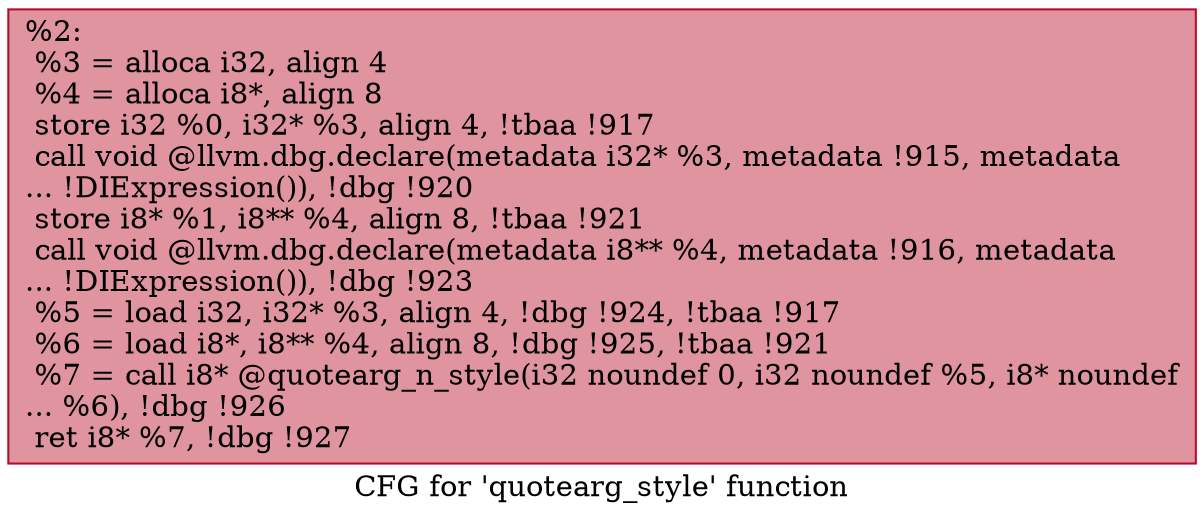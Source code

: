 digraph "CFG for 'quotearg_style' function" {
	label="CFG for 'quotearg_style' function";

	Node0xdb65b0 [shape=record,color="#b70d28ff", style=filled, fillcolor="#b70d2870",label="{%2:\l  %3 = alloca i32, align 4\l  %4 = alloca i8*, align 8\l  store i32 %0, i32* %3, align 4, !tbaa !917\l  call void @llvm.dbg.declare(metadata i32* %3, metadata !915, metadata\l... !DIExpression()), !dbg !920\l  store i8* %1, i8** %4, align 8, !tbaa !921\l  call void @llvm.dbg.declare(metadata i8** %4, metadata !916, metadata\l... !DIExpression()), !dbg !923\l  %5 = load i32, i32* %3, align 4, !dbg !924, !tbaa !917\l  %6 = load i8*, i8** %4, align 8, !dbg !925, !tbaa !921\l  %7 = call i8* @quotearg_n_style(i32 noundef 0, i32 noundef %5, i8* noundef\l... %6), !dbg !926\l  ret i8* %7, !dbg !927\l}"];
}
